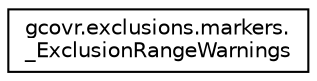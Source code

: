 digraph "Graphical Class Hierarchy"
{
 // LATEX_PDF_SIZE
  edge [fontname="Helvetica",fontsize="10",labelfontname="Helvetica",labelfontsize="10"];
  node [fontname="Helvetica",fontsize="10",shape=record];
  rankdir="LR";
  Node0 [label="gcovr.exclusions.markers.\l_ExclusionRangeWarnings",height=0.2,width=0.4,color="black", fillcolor="white", style="filled",URL="$classgcovr_1_1exclusions_1_1markers_1_1__ExclusionRangeWarnings.html",tooltip=" "];
}
